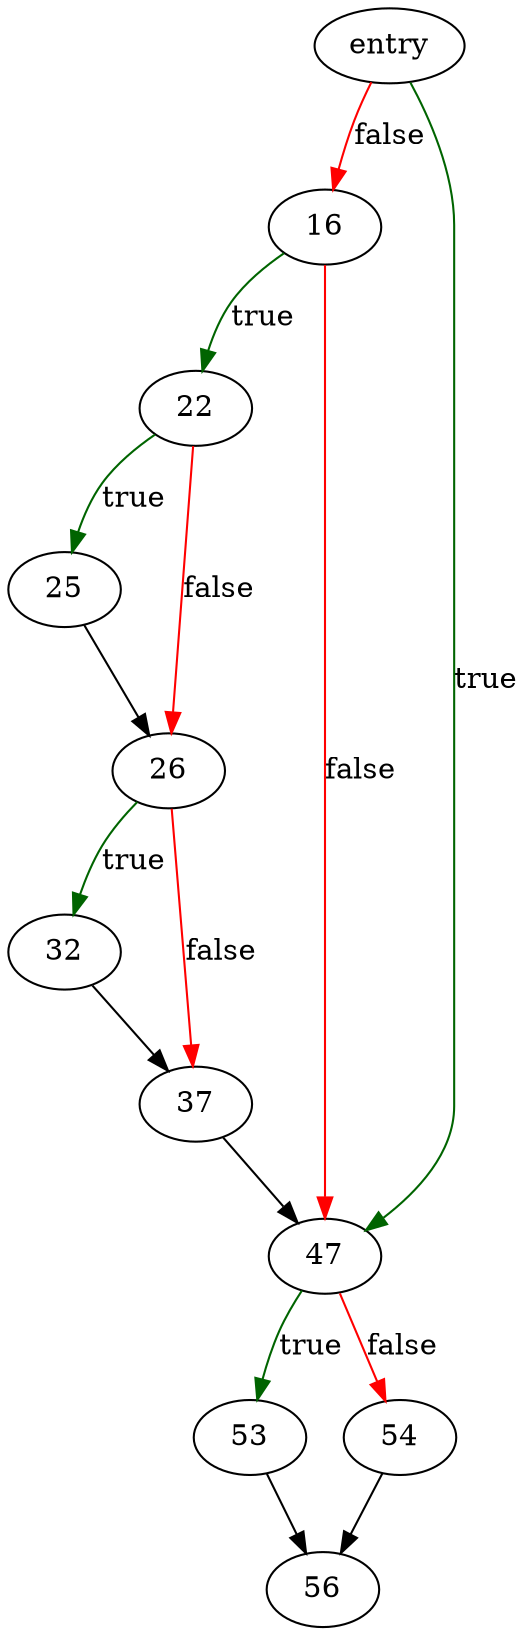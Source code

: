 digraph "corruptSchema" {
	// Node definitions.
	3 [label=entry];
	16;
	22;
	25;
	26;
	32;
	37;
	47;
	53;
	54;
	56;

	// Edge definitions.
	3 -> 16 [
		color=red
		label=false
	];
	3 -> 47 [
		color=darkgreen
		label=true
	];
	16 -> 22 [
		color=darkgreen
		label=true
	];
	16 -> 47 [
		color=red
		label=false
	];
	22 -> 25 [
		color=darkgreen
		label=true
	];
	22 -> 26 [
		color=red
		label=false
	];
	25 -> 26;
	26 -> 32 [
		color=darkgreen
		label=true
	];
	26 -> 37 [
		color=red
		label=false
	];
	32 -> 37;
	37 -> 47;
	47 -> 53 [
		color=darkgreen
		label=true
	];
	47 -> 54 [
		color=red
		label=false
	];
	53 -> 56;
	54 -> 56;
}